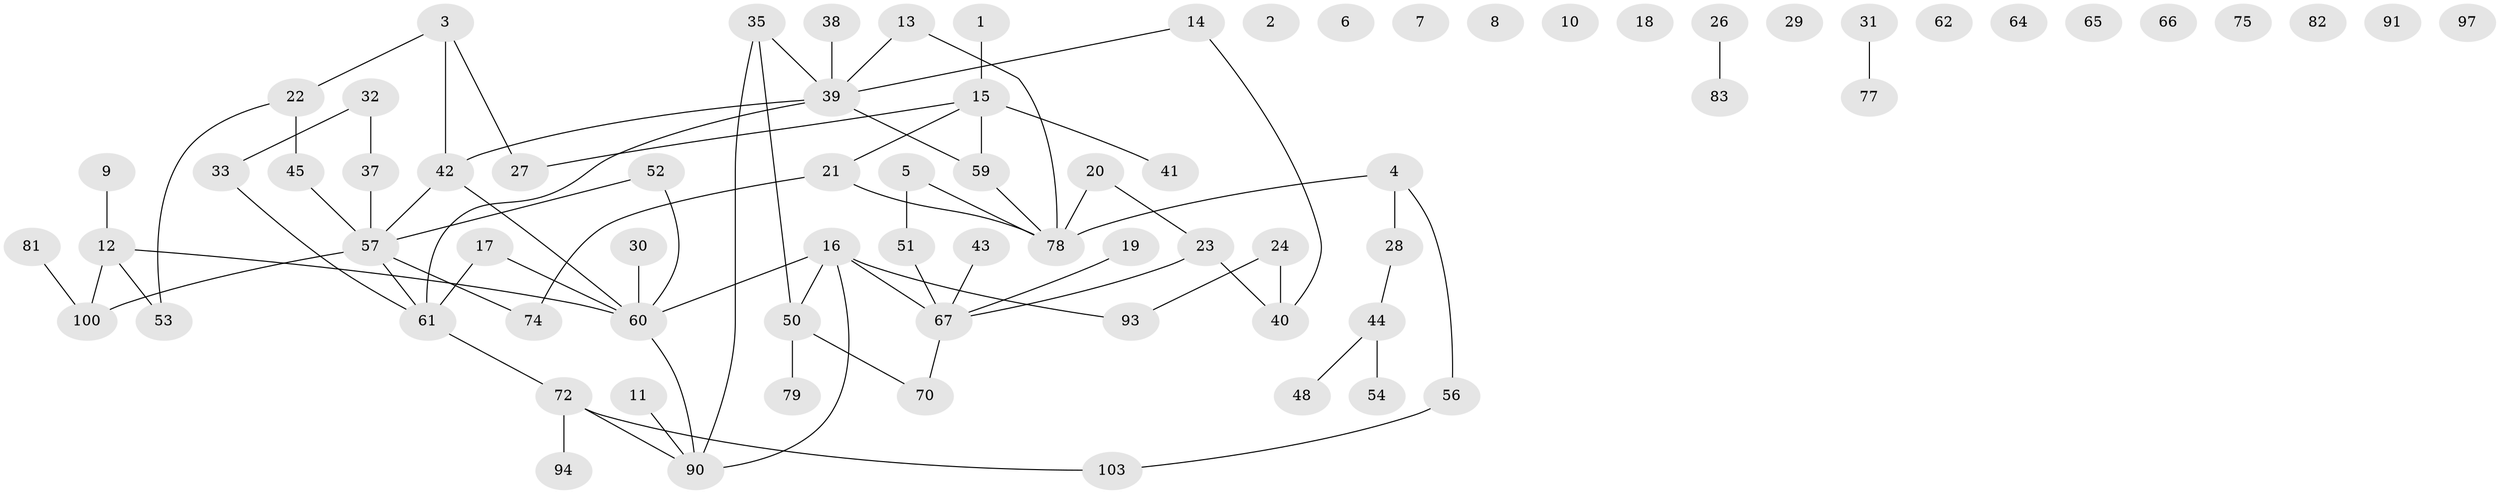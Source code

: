 // Generated by graph-tools (version 1.1) at 2025/23/03/03/25 07:23:25]
// undirected, 75 vertices, 78 edges
graph export_dot {
graph [start="1"]
  node [color=gray90,style=filled];
  1;
  2;
  3;
  4;
  5;
  6;
  7;
  8;
  9;
  10;
  11;
  12 [super="+34"];
  13 [super="+63"];
  14;
  15 [super="+47"];
  16 [super="+25"];
  17 [super="+71"];
  18;
  19;
  20;
  21 [super="+86"];
  22 [super="+36"];
  23 [super="+69"];
  24;
  26;
  27;
  28;
  29;
  30;
  31 [super="+95"];
  32 [super="+85"];
  33 [super="+58"];
  35 [super="+73"];
  37;
  38;
  39 [super="+55"];
  40 [super="+49"];
  41;
  42 [super="+84"];
  43;
  44 [super="+46"];
  45;
  48;
  50 [super="+68"];
  51;
  52;
  53;
  54;
  56 [super="+104"];
  57 [super="+87"];
  59 [super="+102"];
  60 [super="+99"];
  61 [super="+96"];
  62;
  64 [super="+89"];
  65;
  66;
  67 [super="+98"];
  70;
  72 [super="+76"];
  74 [super="+80"];
  75;
  77;
  78 [super="+101"];
  79;
  81 [super="+88"];
  82;
  83;
  90 [super="+92"];
  91;
  93;
  94;
  97;
  100;
  103;
  1 -- 15;
  3 -- 22;
  3 -- 27;
  3 -- 42;
  4 -- 28;
  4 -- 56;
  4 -- 78;
  5 -- 51;
  5 -- 78;
  9 -- 12;
  11 -- 90;
  12 -- 60;
  12 -- 100;
  12 -- 53;
  13 -- 39;
  13 -- 78;
  14 -- 40;
  14 -- 39;
  15 -- 27;
  15 -- 41;
  15 -- 59;
  15 -- 21;
  16 -- 60;
  16 -- 93;
  16 -- 90;
  16 -- 67;
  16 -- 50;
  17 -- 60;
  17 -- 61;
  19 -- 67;
  20 -- 23;
  20 -- 78;
  21 -- 74;
  21 -- 78;
  22 -- 53;
  22 -- 45;
  23 -- 40;
  23 -- 67;
  24 -- 40;
  24 -- 93;
  26 -- 83;
  28 -- 44;
  30 -- 60;
  31 -- 77;
  32 -- 33;
  32 -- 37;
  33 -- 61;
  35 -- 39;
  35 -- 50;
  35 -- 90;
  37 -- 57;
  38 -- 39;
  39 -- 61 [weight=2];
  39 -- 42;
  39 -- 59;
  42 -- 57;
  42 -- 60;
  43 -- 67;
  44 -- 48;
  44 -- 54;
  45 -- 57;
  50 -- 70;
  50 -- 79;
  51 -- 67;
  52 -- 57;
  52 -- 60;
  56 -- 103;
  57 -- 61;
  57 -- 100;
  57 -- 74;
  59 -- 78 [weight=2];
  60 -- 90;
  61 -- 72;
  67 -- 70;
  72 -- 103;
  72 -- 90;
  72 -- 94;
  81 -- 100;
}

